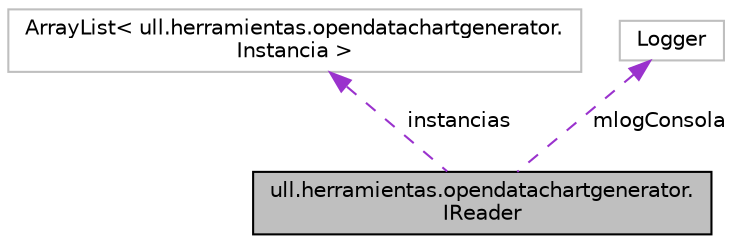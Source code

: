 digraph "ull.herramientas.opendatachartgenerator.IReader"
{
  edge [fontname="Helvetica",fontsize="10",labelfontname="Helvetica",labelfontsize="10"];
  node [fontname="Helvetica",fontsize="10",shape=record];
  Node3 [label="ull.herramientas.opendatachartgenerator.\lIReader",height=0.2,width=0.4,color="black", fillcolor="grey75", style="filled", fontcolor="black"];
  Node4 -> Node3 [dir="back",color="darkorchid3",fontsize="10",style="dashed",label=" instancias" ];
  Node4 [label="ArrayList\< ull.herramientas.opendatachartgenerator.\lInstancia \>",height=0.2,width=0.4,color="grey75", fillcolor="white", style="filled"];
  Node5 -> Node3 [dir="back",color="darkorchid3",fontsize="10",style="dashed",label=" mlogConsola" ];
  Node5 [label="Logger",height=0.2,width=0.4,color="grey75", fillcolor="white", style="filled"];
}
